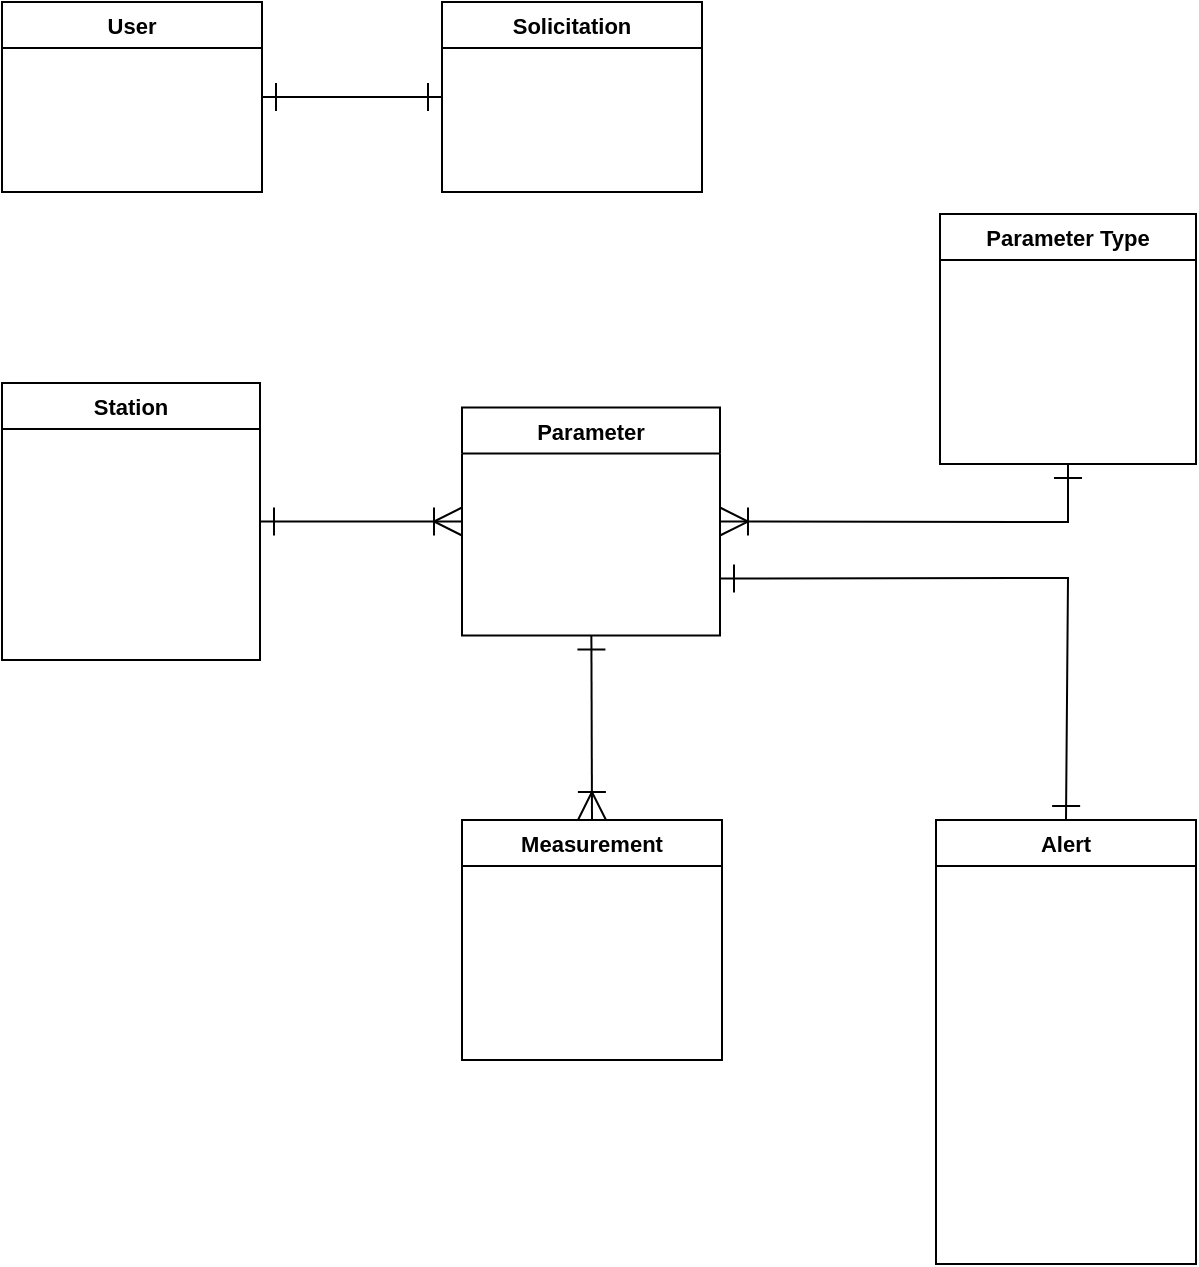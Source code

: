 <mxfile>
    <diagram id="JhiUp0wVJE9KQ3e7hARv" name="MER">
        <mxGraphModel dx="1085" dy="569" grid="0" gridSize="10" guides="1" tooltips="1" connect="1" arrows="1" fold="1" page="1" pageScale="1" pageWidth="827" pageHeight="1169" background="none" math="0" shadow="0">
            <root>
                <mxCell id="0"/>
                <mxCell id="1" parent="0"/>
                <mxCell id="14" value="Solicitation" style="swimlane;labelBackgroundColor=none;labelBorderColor=none;fontFamily=Helvetica;fontSize=11;startSize=23;rounded=0;" parent="1" vertex="1">
                    <mxGeometry x="250" y="40" width="130" height="95" as="geometry">
                        <mxRectangle x="30" y="35" width="60" height="23" as="alternateBounds"/>
                    </mxGeometry>
                </mxCell>
                <mxCell id="15" value="&lt;div style=&quot;color: rgb(255 , 255 , 255) ; font-size: 12px&quot;&gt;&lt;font face=&quot;Helvetica&quot;&gt;id&lt;/font&gt;&lt;/div&gt;&lt;div style=&quot;color: rgb(255 , 255 , 255) ; font-size: 12px&quot;&gt;&lt;font face=&quot;Helvetica&quot;&gt;userId&lt;/font&gt;&lt;/div&gt;&lt;div style=&quot;color: rgb(255 , 255 , 255) ; font-size: 12px&quot;&gt;&lt;font face=&quot;Helvetica&quot;&gt;reqRole&lt;/font&gt;&lt;/div&gt;" style="text;html=1;align=left;verticalAlign=middle;resizable=0;points=[];autosize=1;strokeColor=none;fillColor=none;fontSize=11;fontFamily=Times New Roman;rounded=0;" parent="14" vertex="1">
                    <mxGeometry x="10" y="37" width="52" height="43" as="geometry"/>
                </mxCell>
                <mxCell id="26" style="edgeStyle=none;html=1;entryX=0;entryY=0.5;entryDx=0;entryDy=0;fontFamily=Helvetica;fontSize=12;startArrow=ERone;startFill=0;endArrow=ERone;endFill=0;rounded=0;startSize=12;endSize=12;" parent="1" source="16" target="14" edge="1">
                    <mxGeometry relative="1" as="geometry"/>
                </mxCell>
                <mxCell id="16" value="User" style="swimlane;labelBackgroundColor=none;labelBorderColor=none;fontFamily=Helvetica;fontSize=11;startSize=23;rounded=0;" parent="1" vertex="1">
                    <mxGeometry x="30" y="40" width="130" height="95" as="geometry">
                        <mxRectangle x="30" y="35" width="60" height="23" as="alternateBounds"/>
                    </mxGeometry>
                </mxCell>
                <mxCell id="17" value="&lt;div style=&quot;color: rgb(255 , 255 , 255) ; font-size: 12px&quot;&gt;&lt;font style=&quot;font-size: 12px&quot; face=&quot;Helvetica&quot;&gt;id&lt;br&gt;&lt;/font&gt;&lt;/div&gt;&lt;font style=&quot;color: rgb(255 , 255 , 255) ; font-size: 12px&quot;&gt;&lt;font style=&quot;font-size: 12px&quot; face=&quot;Helvetica&quot;&gt;&lt;div&gt;email&lt;/div&gt;&lt;div&gt;imgSrc&lt;/div&gt;&lt;div&gt;role&lt;/div&gt;&lt;/font&gt;&lt;/font&gt;" style="text;html=1;align=left;verticalAlign=middle;resizable=0;points=[];autosize=1;strokeColor=none;fillColor=none;fontSize=11;fontFamily=Times New Roman;rounded=0;" parent="16" vertex="1">
                    <mxGeometry x="10" y="28" width="50" height="60" as="geometry"/>
                </mxCell>
                <mxCell id="22" style="edgeStyle=none;html=1;entryX=0;entryY=0.5;entryDx=0;entryDy=0;fontFamily=Helvetica;fontSize=12;startArrow=ERone;startFill=0;endArrow=ERoneToMany;endFill=0;rounded=0;endSize=12;targetPerimeterSpacing=0;startSize=12;" parent="1" source="18" target="20" edge="1">
                    <mxGeometry relative="1" as="geometry"/>
                </mxCell>
                <mxCell id="18" value="Station" style="swimlane;labelBackgroundColor=none;labelBorderColor=none;fontFamily=Helvetica;fontSize=11;startSize=23;rounded=0;" parent="1" vertex="1">
                    <mxGeometry x="30" y="230.5" width="129" height="138.5" as="geometry">
                        <mxRectangle x="30" y="35" width="60" height="23" as="alternateBounds"/>
                    </mxGeometry>
                </mxCell>
                <mxCell id="19" value="&lt;div style=&quot;color: rgb(255 , 255 , 255) ; font-size: 12px&quot;&gt;&lt;font style=&quot;font-size: 12px&quot; face=&quot;Helvetica&quot;&gt;id&lt;br&gt;&lt;/font&gt;&lt;/div&gt;&lt;div style=&quot;color: rgb(255 , 255 , 255) ; font-size: 12px&quot;&gt;&lt;font style=&quot;font-size: 12px&quot; face=&quot;Helvetica&quot;&gt;name&lt;/font&gt;&lt;/div&gt;&lt;div style=&quot;color: rgb(255 , 255 , 255) ; font-size: 12px&quot;&gt;&lt;span style=&quot;font-family: &amp;#34;helvetica&amp;#34;&quot;&gt;description&lt;/span&gt;&lt;/div&gt;&lt;font style=&quot;color: rgb(255 , 255 , 255) ; font-size: 12px&quot;&gt;&lt;font style=&quot;font-size: 12px&quot; face=&quot;Helvetica&quot;&gt;&lt;div&gt;lat&lt;/div&gt;&lt;div&gt;lon&lt;/div&gt;&lt;div&gt;startDate&lt;/div&gt;&lt;/font&gt;&lt;/font&gt;" style="text;html=1;align=left;verticalAlign=middle;resizable=0;points=[];autosize=1;strokeColor=none;fillColor=none;fontSize=11;fontFamily=Times New Roman;rounded=0;" parent="18" vertex="1">
                    <mxGeometry x="8" y="39.5" width="68" height="82" as="geometry"/>
                </mxCell>
                <mxCell id="25" style="edgeStyle=none;html=1;entryX=0.5;entryY=0;entryDx=0;entryDy=0;fontFamily=Helvetica;fontSize=12;startArrow=ERone;startFill=0;endArrow=ERoneToMany;endFill=0;rounded=0;endSize=12;startSize=12;" parent="1" source="20" target="23" edge="1">
                    <mxGeometry relative="1" as="geometry"/>
                </mxCell>
                <mxCell id="20" value="Parameter" style="swimlane;labelBackgroundColor=none;labelBorderColor=none;fontFamily=Helvetica;fontSize=11;startSize=23;rounded=0;" parent="1" vertex="1">
                    <mxGeometry x="260" y="242.75" width="129" height="114" as="geometry">
                        <mxRectangle x="30" y="35" width="60" height="23" as="alternateBounds"/>
                    </mxGeometry>
                </mxCell>
                <mxCell id="21" value="&lt;div style=&quot;color: rgb(255 , 255 , 255) ; font-size: 12px&quot;&gt;&lt;font style=&quot;font-size: 12px&quot; face=&quot;Helvetica&quot;&gt;id&lt;/font&gt;&lt;/div&gt;&lt;div style=&quot;color: rgb(255 , 255 , 255) ; font-size: 12px&quot;&gt;&lt;font style=&quot;font-size: 12px&quot; face=&quot;Helvetica&quot;&gt;IdParameterType&lt;/font&gt;&lt;/div&gt;&lt;div style=&quot;color: rgb(255 , 255 , 255) ; font-size: 12px&quot;&gt;&lt;font face=&quot;Helvetica&quot;&gt;idStation&lt;/font&gt;&lt;/div&gt;" style="text;html=1;align=left;verticalAlign=middle;resizable=0;points=[];autosize=1;strokeColor=none;fillColor=none;fontSize=11;fontFamily=Times New Roman;rounded=0;" parent="20" vertex="1">
                    <mxGeometry x="8" y="39" width="102" height="43" as="geometry"/>
                </mxCell>
                <mxCell id="23" value="Measurement" style="swimlane;labelBackgroundColor=none;labelBorderColor=none;fontFamily=Helvetica;fontSize=11;startSize=23;rounded=0;" parent="1" vertex="1">
                    <mxGeometry x="260" y="449" width="130" height="120" as="geometry">
                        <mxRectangle x="30" y="35" width="60" height="23" as="alternateBounds"/>
                    </mxGeometry>
                </mxCell>
                <mxCell id="24" value="&lt;div style=&quot;color: rgb(255 , 255 , 255) ; font-size: 12px&quot;&gt;&lt;font style=&quot;font-size: 12px&quot; face=&quot;Helvetica&quot;&gt;id&lt;br&gt;&lt;/font&gt;&lt;/div&gt;&lt;div style=&quot;color: rgb(255 , 255 , 255) ; font-size: 12px&quot;&gt;&lt;font face=&quot;Helvetica&quot;&gt;moment&lt;/font&gt;&lt;/div&gt;&lt;font style=&quot;color: rgb(255 , 255 , 255) ; font-size: 12px&quot;&gt;&lt;font style=&quot;font-size: 12px&quot; face=&quot;Helvetica&quot;&gt;&lt;div&gt;value&lt;/div&gt;&lt;div&gt;idParameter&lt;/div&gt;&lt;/font&gt;&lt;/font&gt;" style="text;html=1;align=left;verticalAlign=middle;resizable=0;points=[];autosize=1;strokeColor=none;fillColor=none;fontSize=11;fontFamily=Times New Roman;rounded=0;" parent="23" vertex="1">
                    <mxGeometry x="10" y="37" width="75" height="56" as="geometry"/>
                </mxCell>
                <mxCell id="27" value="Parameter Type" style="swimlane;labelBackgroundColor=none;labelBorderColor=none;fontFamily=Helvetica;fontSize=11;startSize=23;rounded=0;" parent="1" vertex="1">
                    <mxGeometry x="499" y="146" width="128" height="125" as="geometry">
                        <mxRectangle x="30" y="35" width="60" height="23" as="alternateBounds"/>
                    </mxGeometry>
                </mxCell>
                <mxCell id="28" value="&lt;div style=&quot;color: rgb(255 , 255 , 255) ; font-size: 12px&quot;&gt;&lt;font style=&quot;font-size: 12px&quot; face=&quot;Helvetica&quot;&gt;id&lt;/font&gt;&lt;/div&gt;&lt;div style=&quot;color: rgb(255 , 255 , 255) ; font-size: 12px&quot;&gt;&lt;font style=&quot;font-size: 12px&quot; face=&quot;Helvetica&quot;&gt;name&lt;/font&gt;&lt;/div&gt;&lt;div style=&quot;color: rgb(255 , 255 , 255) ; font-size: 12px&quot;&gt;&lt;span style=&quot;font-family: &amp;#34;helvetica&amp;#34;&quot;&gt;unit&lt;/span&gt;&lt;/div&gt;&lt;div style=&quot;color: rgb(255 , 255 , 255) ; font-size: 12px&quot;&gt;&lt;span style=&quot;font-family: &amp;#34;helvetica&amp;#34;&quot;&gt;factor&lt;/span&gt;&lt;/div&gt;&lt;div style=&quot;color: rgb(255 , 255 , 255) ; font-size: 12px&quot;&gt;&lt;span style=&quot;font-family: &amp;#34;helvetica&amp;#34;&quot;&gt;type&lt;/span&gt;&lt;/div&gt;&lt;div style=&quot;color: rgb(255 , 255 , 255) ; font-size: 12px&quot;&gt;&lt;span style=&quot;font-family: &amp;#34;helvetica&amp;#34;&quot;&gt;status&lt;/span&gt;&lt;/div&gt;" style="text;html=1;align=left;verticalAlign=middle;resizable=0;points=[];autosize=1;strokeColor=none;fillColor=none;fontSize=11;fontFamily=Times New Roman;rounded=0;" parent="27" vertex="1">
                    <mxGeometry x="10" y="29" width="42" height="82" as="geometry"/>
                </mxCell>
                <mxCell id="30" style="edgeStyle=none;html=1;entryX=0.5;entryY=1;entryDx=0;entryDy=0;fontFamily=Helvetica;fontSize=12;startArrow=ERoneToMany;startFill=0;endArrow=ERone;endFill=0;rounded=0;endSize=12;targetPerimeterSpacing=0;startSize=12;exitX=1;exitY=0.5;exitDx=0;exitDy=0;" parent="1" source="20" target="27" edge="1">
                    <mxGeometry relative="1" as="geometry">
                        <mxPoint x="417" y="289" as="sourcePoint"/>
                        <mxPoint x="464" y="290.08" as="targetPoint"/>
                        <Array as="points">
                            <mxPoint x="563" y="300"/>
                        </Array>
                    </mxGeometry>
                </mxCell>
                <mxCell id="31" value="Alert" style="swimlane;labelBackgroundColor=none;labelBorderColor=none;fontFamily=Helvetica;fontSize=11;startSize=23;rounded=0;" parent="1" vertex="1">
                    <mxGeometry x="497" y="449" width="130" height="222" as="geometry">
                        <mxRectangle x="30" y="35" width="60" height="23" as="alternateBounds"/>
                    </mxGeometry>
                </mxCell>
                <mxCell id="32" value="&lt;div style=&quot;color: rgb(255 , 255 , 255) ; font-size: 12px&quot;&gt;&lt;font face=&quot;Helvetica&quot;&gt;Id&lt;/font&gt;&lt;/div&gt;&lt;div style=&quot;color: rgb(255 , 255 , 255) ; font-size: 12px&quot;&gt;&lt;font face=&quot;Helvetica&quot;&gt;&lt;br&gt;&lt;/font&gt;&lt;/div&gt;&lt;div&gt;&lt;font color=&quot;#ffffff&quot;&gt;&lt;span style=&quot;font-size: 12px&quot;&gt;minLowAlert&lt;/span&gt;&lt;/font&gt;&lt;/div&gt;&lt;div&gt;&lt;font color=&quot;#ffffff&quot;&gt;&lt;span style=&quot;font-size: 12px&quot;&gt;maxLowAlert&lt;/span&gt;&lt;/font&gt;&lt;/div&gt;&lt;div&gt;&lt;font color=&quot;#ffffff&quot;&gt;&lt;span style=&quot;font-size: 12px&quot;&gt;&lt;br&gt;&lt;/span&gt;&lt;/font&gt;&lt;/div&gt;&lt;div&gt;&lt;font color=&quot;#ffffff&quot;&gt;&lt;span style=&quot;font-size: 12px&quot;&gt;minMediumAlert&amp;nbsp;&lt;/span&gt;&lt;/font&gt;&lt;/div&gt;&lt;div&gt;&lt;font color=&quot;#ffffff&quot;&gt;&lt;span style=&quot;font-size: 12px&quot;&gt;maxMediumAlert&amp;nbsp;&lt;/span&gt;&lt;/font&gt;&lt;/div&gt;&lt;div&gt;&lt;font color=&quot;#ffffff&quot;&gt;&lt;span style=&quot;font-size: 12px&quot;&gt;&lt;br&gt;&lt;/span&gt;&lt;/font&gt;&lt;/div&gt;&lt;div&gt;&lt;font color=&quot;#ffffff&quot;&gt;&lt;span style=&quot;font-size: 12px&quot;&gt;minHighAlert&lt;/span&gt;&lt;/font&gt;&lt;/div&gt;&lt;div&gt;&lt;font color=&quot;#ffffff&quot;&gt;&lt;span style=&quot;font-size: 12px&quot;&gt;maxHighAlert&lt;/span&gt;&lt;/font&gt;&lt;br&gt;&lt;/div&gt;&lt;div style=&quot;color: rgb(255 , 255 , 255) ; font-size: 12px&quot;&gt;&lt;br&gt;&lt;/div&gt;&lt;div style=&quot;color: rgb(255 , 255 , 255) ; font-size: 12px&quot;&gt;created_at&lt;/div&gt;&lt;div style=&quot;color: rgb(255 , 255 , 255) ; font-size: 12px&quot;&gt;&lt;span style=&quot;font-family: &amp;#34;helvetica&amp;#34;&quot;&gt;idParameter&lt;/span&gt;&lt;br&gt;&lt;/div&gt;" style="text;html=1;align=left;verticalAlign=middle;resizable=0;points=[];autosize=1;strokeColor=none;fillColor=none;fontSize=11;fontFamily=Times New Roman;rounded=0;" parent="31" vertex="1">
                    <mxGeometry x="8" y="33" width="99" height="173" as="geometry"/>
                </mxCell>
                <mxCell id="33" style="edgeStyle=none;html=1;entryX=0.5;entryY=0;entryDx=0;entryDy=0;fontFamily=Helvetica;fontSize=12;startArrow=ERone;startFill=0;endArrow=ERone;endFill=0;rounded=0;endSize=12;targetPerimeterSpacing=0;startSize=12;exitX=1;exitY=0.75;exitDx=0;exitDy=0;" parent="1" source="20" target="31" edge="1">
                    <mxGeometry relative="1" as="geometry">
                        <mxPoint x="384" y="316" as="sourcePoint"/>
                        <mxPoint x="512" y="193.5" as="targetPoint"/>
                        <Array as="points">
                            <mxPoint x="563" y="328"/>
                        </Array>
                    </mxGeometry>
                </mxCell>
            </root>
        </mxGraphModel>
    </diagram>
</mxfile>